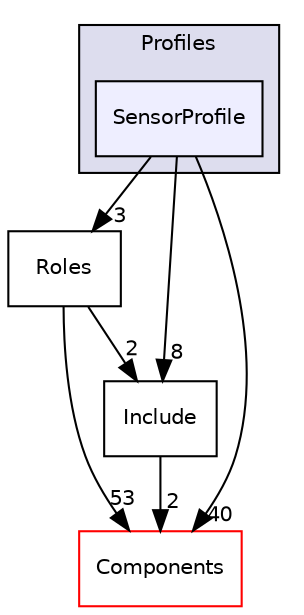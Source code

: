 digraph "C:/Work.git/ble/BLE-CC254x-1.4.0/Projects/ble/Profiles/SensorProfile" {
  compound=true
  node [ fontsize="10", fontname="Helvetica"];
  edge [ labelfontsize="10", labelfontname="Helvetica"];
  subgraph clusterdir_bbf25acfb389de4a0b62fe1493a77c04 {
    graph [ bgcolor="#ddddee", pencolor="black", label="Profiles" fontname="Helvetica", fontsize="10", URL="dir_bbf25acfb389de4a0b62fe1493a77c04.html"]
  dir_af8ced5d3d68673aba44c08b12945256 [shape=box, label="SensorProfile", style="filled", fillcolor="#eeeeff", pencolor="black", URL="dir_af8ced5d3d68673aba44c08b12945256.html"];
  }
  dir_49436763fc2de32fb8e3094108c8b49a [shape=box label="Roles" URL="dir_49436763fc2de32fb8e3094108c8b49a.html"];
  dir_7a2b63247ca617f0e1ef727740be8a23 [shape=box label="Components" fillcolor="white" style="filled" color="red" URL="dir_7a2b63247ca617f0e1ef727740be8a23.html"];
  dir_c92cc19f0c851bfd7369f25eb8781a13 [shape=box label="Include" URL="dir_c92cc19f0c851bfd7369f25eb8781a13.html"];
  dir_49436763fc2de32fb8e3094108c8b49a->dir_7a2b63247ca617f0e1ef727740be8a23 [headlabel="53", labeldistance=1.5 headhref="dir_000092_000001.html"];
  dir_49436763fc2de32fb8e3094108c8b49a->dir_c92cc19f0c851bfd7369f25eb8781a13 [headlabel="2", labeldistance=1.5 headhref="dir_000092_000069.html"];
  dir_af8ced5d3d68673aba44c08b12945256->dir_49436763fc2de32fb8e3094108c8b49a [headlabel="3", labeldistance=1.5 headhref="dir_000095_000092.html"];
  dir_af8ced5d3d68673aba44c08b12945256->dir_7a2b63247ca617f0e1ef727740be8a23 [headlabel="40", labeldistance=1.5 headhref="dir_000095_000001.html"];
  dir_af8ced5d3d68673aba44c08b12945256->dir_c92cc19f0c851bfd7369f25eb8781a13 [headlabel="8", labeldistance=1.5 headhref="dir_000095_000069.html"];
  dir_c92cc19f0c851bfd7369f25eb8781a13->dir_7a2b63247ca617f0e1ef727740be8a23 [headlabel="2", labeldistance=1.5 headhref="dir_000069_000001.html"];
}
